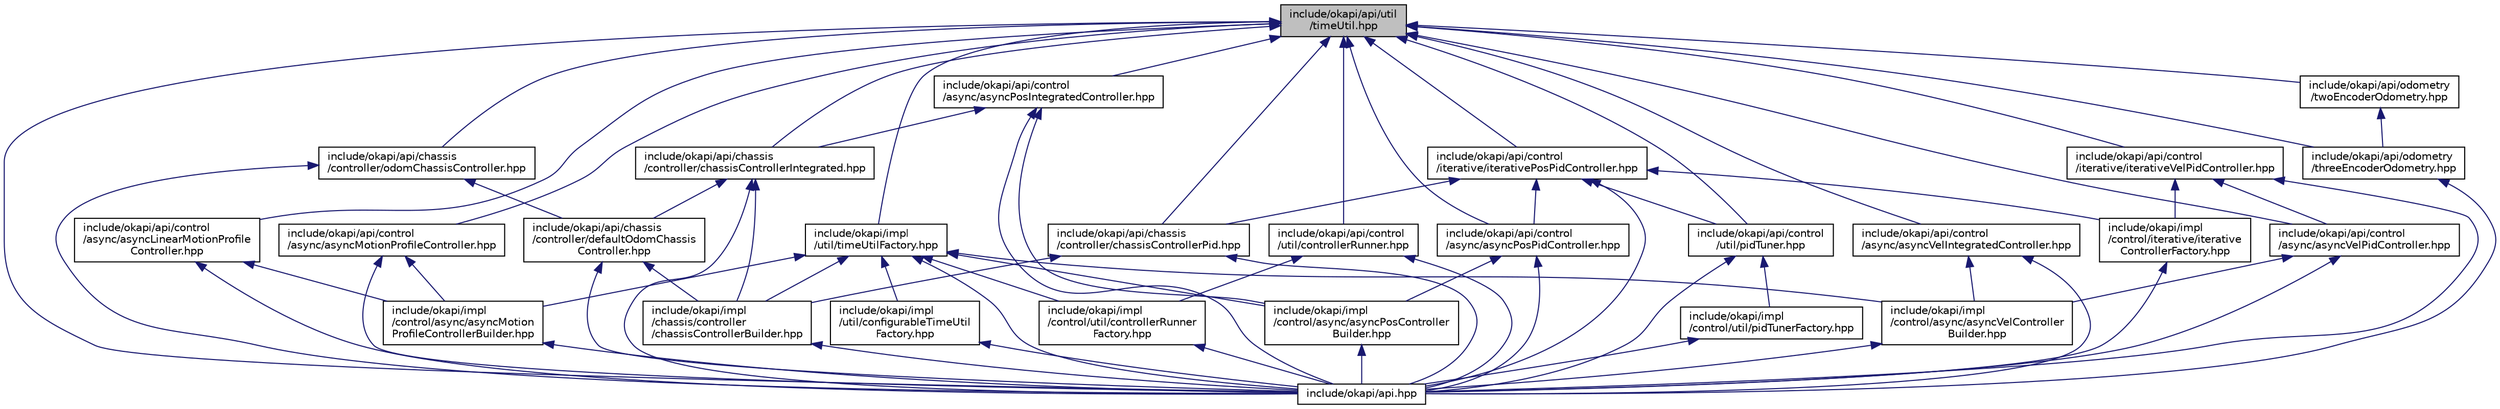 digraph "include/okapi/api/util/timeUtil.hpp"
{
 // LATEX_PDF_SIZE
  edge [fontname="Helvetica",fontsize="10",labelfontname="Helvetica",labelfontsize="10"];
  node [fontname="Helvetica",fontsize="10",shape=record];
  Node1 [label="include/okapi/api/util\l/timeUtil.hpp",height=0.2,width=0.4,color="black", fillcolor="grey75", style="filled", fontcolor="black",tooltip=" "];
  Node1 -> Node2 [dir="back",color="midnightblue",fontsize="10",style="solid"];
  Node2 [label="include/okapi/api/chassis\l/controller/chassisControllerIntegrated.hpp",height=0.2,width=0.4,color="black", fillcolor="white", style="filled",URL="$chassisControllerIntegrated_8hpp.html",tooltip=" "];
  Node2 -> Node3 [dir="back",color="midnightblue",fontsize="10",style="solid"];
  Node3 [label="include/okapi/api/chassis\l/controller/defaultOdomChassis\lController.hpp",height=0.2,width=0.4,color="black", fillcolor="white", style="filled",URL="$defaultOdomChassisController_8hpp.html",tooltip=" "];
  Node3 -> Node4 [dir="back",color="midnightblue",fontsize="10",style="solid"];
  Node4 [label="include/okapi/api.hpp",height=0.2,width=0.4,color="black", fillcolor="white", style="filled",URL="$okapi_2api_8hpp.html",tooltip=" "];
  Node3 -> Node5 [dir="back",color="midnightblue",fontsize="10",style="solid"];
  Node5 [label="include/okapi/impl\l/chassis/controller\l/chassisControllerBuilder.hpp",height=0.2,width=0.4,color="black", fillcolor="white", style="filled",URL="$chassisControllerBuilder_8hpp.html",tooltip=" "];
  Node5 -> Node4 [dir="back",color="midnightblue",fontsize="10",style="solid"];
  Node2 -> Node4 [dir="back",color="midnightblue",fontsize="10",style="solid"];
  Node2 -> Node5 [dir="back",color="midnightblue",fontsize="10",style="solid"];
  Node1 -> Node6 [dir="back",color="midnightblue",fontsize="10",style="solid"];
  Node6 [label="include/okapi/api/chassis\l/controller/chassisControllerPid.hpp",height=0.2,width=0.4,color="black", fillcolor="white", style="filled",URL="$chassisControllerPid_8hpp.html",tooltip=" "];
  Node6 -> Node4 [dir="back",color="midnightblue",fontsize="10",style="solid"];
  Node6 -> Node5 [dir="back",color="midnightblue",fontsize="10",style="solid"];
  Node1 -> Node7 [dir="back",color="midnightblue",fontsize="10",style="solid"];
  Node7 [label="include/okapi/api/chassis\l/controller/odomChassisController.hpp",height=0.2,width=0.4,color="black", fillcolor="white", style="filled",URL="$odomChassisController_8hpp.html",tooltip=" "];
  Node7 -> Node3 [dir="back",color="midnightblue",fontsize="10",style="solid"];
  Node7 -> Node4 [dir="back",color="midnightblue",fontsize="10",style="solid"];
  Node1 -> Node8 [dir="back",color="midnightblue",fontsize="10",style="solid"];
  Node8 [label="include/okapi/api/control\l/async/asyncLinearMotionProfile\lController.hpp",height=0.2,width=0.4,color="black", fillcolor="white", style="filled",URL="$asyncLinearMotionProfileController_8hpp.html",tooltip=" "];
  Node8 -> Node4 [dir="back",color="midnightblue",fontsize="10",style="solid"];
  Node8 -> Node9 [dir="back",color="midnightblue",fontsize="10",style="solid"];
  Node9 [label="include/okapi/impl\l/control/async/asyncMotion\lProfileControllerBuilder.hpp",height=0.2,width=0.4,color="black", fillcolor="white", style="filled",URL="$asyncMotionProfileControllerBuilder_8hpp.html",tooltip=" "];
  Node9 -> Node4 [dir="back",color="midnightblue",fontsize="10",style="solid"];
  Node1 -> Node10 [dir="back",color="midnightblue",fontsize="10",style="solid"];
  Node10 [label="include/okapi/api/control\l/async/asyncMotionProfileController.hpp",height=0.2,width=0.4,color="black", fillcolor="white", style="filled",URL="$asyncMotionProfileController_8hpp.html",tooltip=" "];
  Node10 -> Node4 [dir="back",color="midnightblue",fontsize="10",style="solid"];
  Node10 -> Node9 [dir="back",color="midnightblue",fontsize="10",style="solid"];
  Node1 -> Node11 [dir="back",color="midnightblue",fontsize="10",style="solid"];
  Node11 [label="include/okapi/api/control\l/async/asyncPosIntegratedController.hpp",height=0.2,width=0.4,color="black", fillcolor="white", style="filled",URL="$asyncPosIntegratedController_8hpp.html",tooltip=" "];
  Node11 -> Node2 [dir="back",color="midnightblue",fontsize="10",style="solid"];
  Node11 -> Node4 [dir="back",color="midnightblue",fontsize="10",style="solid"];
  Node11 -> Node12 [dir="back",color="midnightblue",fontsize="10",style="solid"];
  Node12 [label="include/okapi/impl\l/control/async/asyncPosController\lBuilder.hpp",height=0.2,width=0.4,color="black", fillcolor="white", style="filled",URL="$asyncPosControllerBuilder_8hpp.html",tooltip=" "];
  Node12 -> Node4 [dir="back",color="midnightblue",fontsize="10",style="solid"];
  Node1 -> Node13 [dir="back",color="midnightblue",fontsize="10",style="solid"];
  Node13 [label="include/okapi/api/control\l/async/asyncPosPidController.hpp",height=0.2,width=0.4,color="black", fillcolor="white", style="filled",URL="$asyncPosPidController_8hpp.html",tooltip=" "];
  Node13 -> Node4 [dir="back",color="midnightblue",fontsize="10",style="solid"];
  Node13 -> Node12 [dir="back",color="midnightblue",fontsize="10",style="solid"];
  Node1 -> Node14 [dir="back",color="midnightblue",fontsize="10",style="solid"];
  Node14 [label="include/okapi/api/control\l/async/asyncVelIntegratedController.hpp",height=0.2,width=0.4,color="black", fillcolor="white", style="filled",URL="$asyncVelIntegratedController_8hpp.html",tooltip=" "];
  Node14 -> Node4 [dir="back",color="midnightblue",fontsize="10",style="solid"];
  Node14 -> Node15 [dir="back",color="midnightblue",fontsize="10",style="solid"];
  Node15 [label="include/okapi/impl\l/control/async/asyncVelController\lBuilder.hpp",height=0.2,width=0.4,color="black", fillcolor="white", style="filled",URL="$asyncVelControllerBuilder_8hpp.html",tooltip=" "];
  Node15 -> Node4 [dir="back",color="midnightblue",fontsize="10",style="solid"];
  Node1 -> Node16 [dir="back",color="midnightblue",fontsize="10",style="solid"];
  Node16 [label="include/okapi/api/control\l/async/asyncVelPidController.hpp",height=0.2,width=0.4,color="black", fillcolor="white", style="filled",URL="$asyncVelPidController_8hpp.html",tooltip=" "];
  Node16 -> Node4 [dir="back",color="midnightblue",fontsize="10",style="solid"];
  Node16 -> Node15 [dir="back",color="midnightblue",fontsize="10",style="solid"];
  Node1 -> Node17 [dir="back",color="midnightblue",fontsize="10",style="solid"];
  Node17 [label="include/okapi/api/control\l/iterative/iterativePosPidController.hpp",height=0.2,width=0.4,color="black", fillcolor="white", style="filled",URL="$iterativePosPidController_8hpp.html",tooltip=" "];
  Node17 -> Node6 [dir="back",color="midnightblue",fontsize="10",style="solid"];
  Node17 -> Node13 [dir="back",color="midnightblue",fontsize="10",style="solid"];
  Node17 -> Node18 [dir="back",color="midnightblue",fontsize="10",style="solid"];
  Node18 [label="include/okapi/api/control\l/util/pidTuner.hpp",height=0.2,width=0.4,color="black", fillcolor="white", style="filled",URL="$pidTuner_8hpp.html",tooltip=" "];
  Node18 -> Node4 [dir="back",color="midnightblue",fontsize="10",style="solid"];
  Node18 -> Node19 [dir="back",color="midnightblue",fontsize="10",style="solid"];
  Node19 [label="include/okapi/impl\l/control/util/pidTunerFactory.hpp",height=0.2,width=0.4,color="black", fillcolor="white", style="filled",URL="$pidTunerFactory_8hpp.html",tooltip=" "];
  Node19 -> Node4 [dir="back",color="midnightblue",fontsize="10",style="solid"];
  Node17 -> Node4 [dir="back",color="midnightblue",fontsize="10",style="solid"];
  Node17 -> Node20 [dir="back",color="midnightblue",fontsize="10",style="solid"];
  Node20 [label="include/okapi/impl\l/control/iterative/iterative\lControllerFactory.hpp",height=0.2,width=0.4,color="black", fillcolor="white", style="filled",URL="$iterativeControllerFactory_8hpp.html",tooltip=" "];
  Node20 -> Node4 [dir="back",color="midnightblue",fontsize="10",style="solid"];
  Node1 -> Node21 [dir="back",color="midnightblue",fontsize="10",style="solid"];
  Node21 [label="include/okapi/api/control\l/iterative/iterativeVelPidController.hpp",height=0.2,width=0.4,color="black", fillcolor="white", style="filled",URL="$iterativeVelPidController_8hpp.html",tooltip=" "];
  Node21 -> Node16 [dir="back",color="midnightblue",fontsize="10",style="solid"];
  Node21 -> Node4 [dir="back",color="midnightblue",fontsize="10",style="solid"];
  Node21 -> Node20 [dir="back",color="midnightblue",fontsize="10",style="solid"];
  Node1 -> Node22 [dir="back",color="midnightblue",fontsize="10",style="solid"];
  Node22 [label="include/okapi/api/control\l/util/controllerRunner.hpp",height=0.2,width=0.4,color="black", fillcolor="white", style="filled",URL="$controllerRunner_8hpp.html",tooltip=" "];
  Node22 -> Node4 [dir="back",color="midnightblue",fontsize="10",style="solid"];
  Node22 -> Node23 [dir="back",color="midnightblue",fontsize="10",style="solid"];
  Node23 [label="include/okapi/impl\l/control/util/controllerRunner\lFactory.hpp",height=0.2,width=0.4,color="black", fillcolor="white", style="filled",URL="$controllerRunnerFactory_8hpp.html",tooltip=" "];
  Node23 -> Node4 [dir="back",color="midnightblue",fontsize="10",style="solid"];
  Node1 -> Node18 [dir="back",color="midnightblue",fontsize="10",style="solid"];
  Node1 -> Node24 [dir="back",color="midnightblue",fontsize="10",style="solid"];
  Node24 [label="include/okapi/api/odometry\l/threeEncoderOdometry.hpp",height=0.2,width=0.4,color="black", fillcolor="white", style="filled",URL="$threeEncoderOdometry_8hpp.html",tooltip=" "];
  Node24 -> Node4 [dir="back",color="midnightblue",fontsize="10",style="solid"];
  Node1 -> Node25 [dir="back",color="midnightblue",fontsize="10",style="solid"];
  Node25 [label="include/okapi/api/odometry\l/twoEncoderOdometry.hpp",height=0.2,width=0.4,color="black", fillcolor="white", style="filled",URL="$twoEncoderOdometry_8hpp.html",tooltip=" "];
  Node25 -> Node24 [dir="back",color="midnightblue",fontsize="10",style="solid"];
  Node1 -> Node4 [dir="back",color="midnightblue",fontsize="10",style="solid"];
  Node1 -> Node26 [dir="back",color="midnightblue",fontsize="10",style="solid"];
  Node26 [label="include/okapi/impl\l/util/timeUtilFactory.hpp",height=0.2,width=0.4,color="black", fillcolor="white", style="filled",URL="$timeUtilFactory_8hpp.html",tooltip=" "];
  Node26 -> Node4 [dir="back",color="midnightblue",fontsize="10",style="solid"];
  Node26 -> Node5 [dir="back",color="midnightblue",fontsize="10",style="solid"];
  Node26 -> Node9 [dir="back",color="midnightblue",fontsize="10",style="solid"];
  Node26 -> Node12 [dir="back",color="midnightblue",fontsize="10",style="solid"];
  Node26 -> Node15 [dir="back",color="midnightblue",fontsize="10",style="solid"];
  Node26 -> Node23 [dir="back",color="midnightblue",fontsize="10",style="solid"];
  Node26 -> Node27 [dir="back",color="midnightblue",fontsize="10",style="solid"];
  Node27 [label="include/okapi/impl\l/util/configurableTimeUtil\lFactory.hpp",height=0.2,width=0.4,color="black", fillcolor="white", style="filled",URL="$configurableTimeUtilFactory_8hpp.html",tooltip=" "];
  Node27 -> Node4 [dir="back",color="midnightblue",fontsize="10",style="solid"];
}
